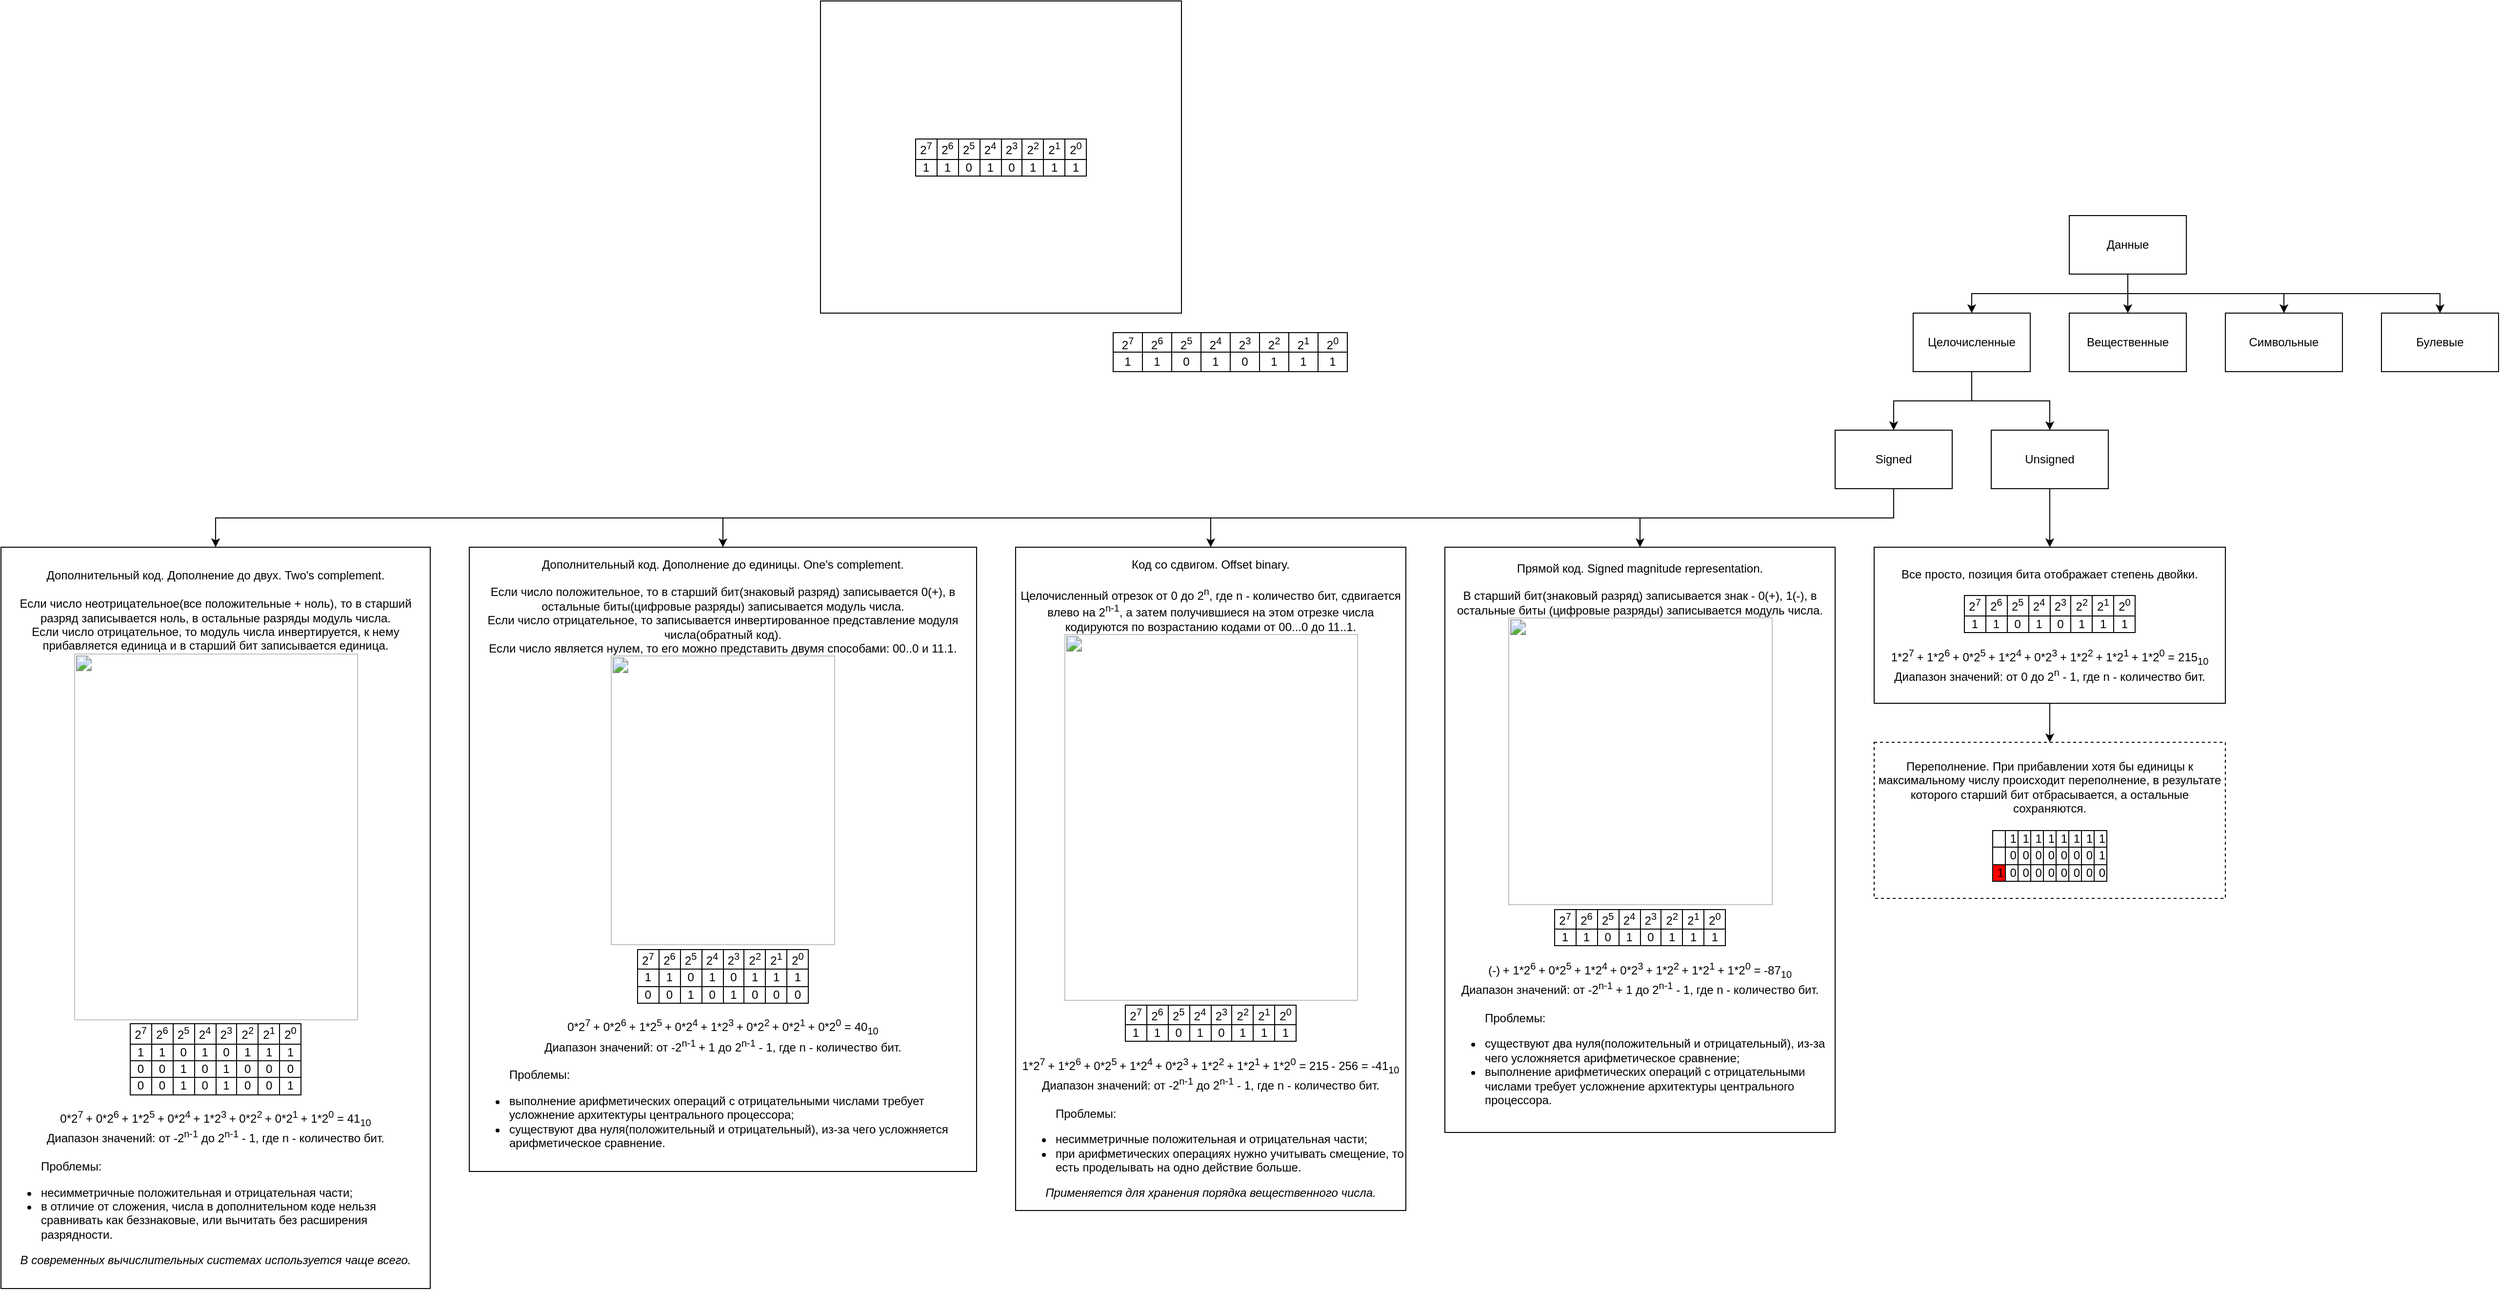 <mxfile version="16.2.4" type="github">
  <diagram id="-oJkVD_7Ih6nB59Dtojz" name="Page-1">
    <mxGraphModel dx="4335" dy="2405" grid="1" gridSize="10" guides="1" tooltips="1" connect="1" arrows="1" fold="1" page="1" pageScale="1" pageWidth="827" pageHeight="1169" math="0" shadow="0">
      <root>
        <mxCell id="0" />
        <mxCell id="1" parent="0" />
        <mxCell id="23fjhvm1wGBGL-yQy7kA-91" style="edgeStyle=orthogonalEdgeStyle;rounded=0;orthogonalLoop=1;jettySize=auto;html=1;exitX=0.5;exitY=1;exitDx=0;exitDy=0;entryX=0.5;entryY=0;entryDx=0;entryDy=0;" edge="1" parent="1" source="23fjhvm1wGBGL-yQy7kA-95" target="23fjhvm1wGBGL-yQy7kA-98">
          <mxGeometry relative="1" as="geometry" />
        </mxCell>
        <mxCell id="23fjhvm1wGBGL-yQy7kA-92" style="edgeStyle=orthogonalEdgeStyle;rounded=0;orthogonalLoop=1;jettySize=auto;html=1;exitX=0.5;exitY=1;exitDx=0;exitDy=0;entryX=0.5;entryY=0;entryDx=0;entryDy=0;" edge="1" parent="1" source="23fjhvm1wGBGL-yQy7kA-95" target="23fjhvm1wGBGL-yQy7kA-99">
          <mxGeometry relative="1" as="geometry" />
        </mxCell>
        <mxCell id="23fjhvm1wGBGL-yQy7kA-93" style="edgeStyle=orthogonalEdgeStyle;rounded=0;orthogonalLoop=1;jettySize=auto;html=1;exitX=0.5;exitY=1;exitDx=0;exitDy=0;entryX=0.5;entryY=0;entryDx=0;entryDy=0;" edge="1" parent="1" source="23fjhvm1wGBGL-yQy7kA-95" target="23fjhvm1wGBGL-yQy7kA-100">
          <mxGeometry relative="1" as="geometry" />
        </mxCell>
        <mxCell id="23fjhvm1wGBGL-yQy7kA-94" style="edgeStyle=orthogonalEdgeStyle;rounded=0;orthogonalLoop=1;jettySize=auto;html=1;exitX=0.5;exitY=1;exitDx=0;exitDy=0;entryX=0.5;entryY=0;entryDx=0;entryDy=0;" edge="1" parent="1" source="23fjhvm1wGBGL-yQy7kA-95" target="23fjhvm1wGBGL-yQy7kA-101">
          <mxGeometry relative="1" as="geometry" />
        </mxCell>
        <mxCell id="23fjhvm1wGBGL-yQy7kA-95" value="Данные" style="rounded=0;whiteSpace=wrap;html=1;" vertex="1" parent="1">
          <mxGeometry x="380" y="40" width="120" height="60" as="geometry" />
        </mxCell>
        <mxCell id="23fjhvm1wGBGL-yQy7kA-96" style="edgeStyle=orthogonalEdgeStyle;rounded=0;orthogonalLoop=1;jettySize=auto;html=1;exitX=0.5;exitY=1;exitDx=0;exitDy=0;entryX=0.5;entryY=0;entryDx=0;entryDy=0;" edge="1" parent="1" source="23fjhvm1wGBGL-yQy7kA-98" target="23fjhvm1wGBGL-yQy7kA-106">
          <mxGeometry relative="1" as="geometry" />
        </mxCell>
        <mxCell id="23fjhvm1wGBGL-yQy7kA-97" style="edgeStyle=orthogonalEdgeStyle;rounded=0;orthogonalLoop=1;jettySize=auto;html=1;exitX=0.5;exitY=1;exitDx=0;exitDy=0;entryX=0.5;entryY=0;entryDx=0;entryDy=0;" edge="1" parent="1" source="23fjhvm1wGBGL-yQy7kA-98" target="23fjhvm1wGBGL-yQy7kA-108">
          <mxGeometry relative="1" as="geometry" />
        </mxCell>
        <mxCell id="23fjhvm1wGBGL-yQy7kA-98" value="Целочисленные" style="rounded=0;whiteSpace=wrap;html=1;" vertex="1" parent="1">
          <mxGeometry x="220" y="140" width="120" height="60" as="geometry" />
        </mxCell>
        <mxCell id="23fjhvm1wGBGL-yQy7kA-99" value="Вещественные" style="rounded=0;whiteSpace=wrap;html=1;" vertex="1" parent="1">
          <mxGeometry x="380" y="140" width="120" height="60" as="geometry" />
        </mxCell>
        <mxCell id="23fjhvm1wGBGL-yQy7kA-100" value="Символьные" style="rounded=0;whiteSpace=wrap;html=1;" vertex="1" parent="1">
          <mxGeometry x="540" y="140" width="120" height="60" as="geometry" />
        </mxCell>
        <mxCell id="23fjhvm1wGBGL-yQy7kA-101" value="Булевые" style="rounded=0;whiteSpace=wrap;html=1;" vertex="1" parent="1">
          <mxGeometry x="700" y="140" width="120" height="60" as="geometry" />
        </mxCell>
        <mxCell id="23fjhvm1wGBGL-yQy7kA-102" style="edgeStyle=orthogonalEdgeStyle;rounded=0;orthogonalLoop=1;jettySize=auto;html=1;exitX=0.5;exitY=1;exitDx=0;exitDy=0;entryX=0.5;entryY=0;entryDx=0;entryDy=0;" edge="1" parent="1" source="23fjhvm1wGBGL-yQy7kA-106" target="23fjhvm1wGBGL-yQy7kA-129">
          <mxGeometry relative="1" as="geometry" />
        </mxCell>
        <mxCell id="23fjhvm1wGBGL-yQy7kA-103" style="edgeStyle=orthogonalEdgeStyle;rounded=0;orthogonalLoop=1;jettySize=auto;html=1;exitX=0.5;exitY=1;exitDx=0;exitDy=0;entryX=0.5;entryY=0;entryDx=0;entryDy=0;" edge="1" parent="1" source="23fjhvm1wGBGL-yQy7kA-106" target="23fjhvm1wGBGL-yQy7kA-132">
          <mxGeometry relative="1" as="geometry" />
        </mxCell>
        <mxCell id="23fjhvm1wGBGL-yQy7kA-104" style="edgeStyle=orthogonalEdgeStyle;rounded=0;orthogonalLoop=1;jettySize=auto;html=1;exitX=0.5;exitY=1;exitDx=0;exitDy=0;entryX=0.5;entryY=0;entryDx=0;entryDy=0;" edge="1" parent="1" source="23fjhvm1wGBGL-yQy7kA-106" target="23fjhvm1wGBGL-yQy7kA-134">
          <mxGeometry relative="1" as="geometry" />
        </mxCell>
        <mxCell id="23fjhvm1wGBGL-yQy7kA-105" style="edgeStyle=orthogonalEdgeStyle;rounded=0;orthogonalLoop=1;jettySize=auto;html=1;exitX=0.5;exitY=1;exitDx=0;exitDy=0;" edge="1" parent="1" source="23fjhvm1wGBGL-yQy7kA-106" target="23fjhvm1wGBGL-yQy7kA-135">
          <mxGeometry relative="1" as="geometry" />
        </mxCell>
        <mxCell id="23fjhvm1wGBGL-yQy7kA-106" value="Signed" style="rounded=0;whiteSpace=wrap;html=1;" vertex="1" parent="1">
          <mxGeometry x="140" y="260" width="120" height="60" as="geometry" />
        </mxCell>
        <mxCell id="23fjhvm1wGBGL-yQy7kA-107" style="edgeStyle=orthogonalEdgeStyle;rounded=0;orthogonalLoop=1;jettySize=auto;html=1;exitX=0.5;exitY=1;exitDx=0;exitDy=0;entryX=0.5;entryY=0;entryDx=0;entryDy=0;" edge="1" parent="1" source="23fjhvm1wGBGL-yQy7kA-108" target="23fjhvm1wGBGL-yQy7kA-131">
          <mxGeometry relative="1" as="geometry" />
        </mxCell>
        <mxCell id="23fjhvm1wGBGL-yQy7kA-108" value="Unsigned" style="rounded=0;whiteSpace=wrap;html=1;" vertex="1" parent="1">
          <mxGeometry x="300" y="260" width="120" height="60" as="geometry" />
        </mxCell>
        <mxCell id="23fjhvm1wGBGL-yQy7kA-109" value="" style="shape=table;html=1;whiteSpace=wrap;startSize=0;container=1;collapsible=0;childLayout=tableLayout;" vertex="1" parent="1">
          <mxGeometry x="-600" y="160" width="240" height="40" as="geometry" />
        </mxCell>
        <mxCell id="23fjhvm1wGBGL-yQy7kA-110" value="" style="shape=tableRow;horizontal=0;startSize=0;swimlaneHead=0;swimlaneBody=0;top=0;left=0;bottom=0;right=0;collapsible=0;dropTarget=0;fillColor=none;points=[[0,0.5],[1,0.5]];portConstraint=eastwest;" vertex="1" parent="23fjhvm1wGBGL-yQy7kA-109">
          <mxGeometry width="240" height="20" as="geometry" />
        </mxCell>
        <mxCell id="23fjhvm1wGBGL-yQy7kA-111" value="&lt;span&gt;2&lt;/span&gt;&lt;sup&gt;7&lt;/sup&gt;" style="shape=partialRectangle;html=1;whiteSpace=wrap;connectable=0;fillColor=none;top=0;left=0;bottom=0;right=0;overflow=hidden;" vertex="1" parent="23fjhvm1wGBGL-yQy7kA-110">
          <mxGeometry width="30" height="20" as="geometry">
            <mxRectangle width="30" height="20" as="alternateBounds" />
          </mxGeometry>
        </mxCell>
        <mxCell id="23fjhvm1wGBGL-yQy7kA-112" value="&lt;span&gt;2&lt;/span&gt;&lt;sup&gt;6&lt;/sup&gt;" style="shape=partialRectangle;html=1;whiteSpace=wrap;connectable=0;fillColor=none;top=0;left=0;bottom=0;right=0;overflow=hidden;" vertex="1" parent="23fjhvm1wGBGL-yQy7kA-110">
          <mxGeometry x="30" width="30" height="20" as="geometry">
            <mxRectangle width="30" height="20" as="alternateBounds" />
          </mxGeometry>
        </mxCell>
        <mxCell id="23fjhvm1wGBGL-yQy7kA-113" value="&lt;span&gt;2&lt;/span&gt;&lt;sup&gt;5&lt;/sup&gt;" style="shape=partialRectangle;html=1;whiteSpace=wrap;connectable=0;fillColor=none;top=0;left=0;bottom=0;right=0;overflow=hidden;" vertex="1" parent="23fjhvm1wGBGL-yQy7kA-110">
          <mxGeometry x="60" width="30" height="20" as="geometry">
            <mxRectangle width="30" height="20" as="alternateBounds" />
          </mxGeometry>
        </mxCell>
        <mxCell id="23fjhvm1wGBGL-yQy7kA-114" value="&lt;span&gt;2&lt;/span&gt;&lt;sup&gt;4&lt;/sup&gt;" style="shape=partialRectangle;html=1;whiteSpace=wrap;connectable=0;fillColor=none;top=0;left=0;bottom=0;right=0;overflow=hidden;" vertex="1" parent="23fjhvm1wGBGL-yQy7kA-110">
          <mxGeometry x="90" width="30" height="20" as="geometry">
            <mxRectangle width="30" height="20" as="alternateBounds" />
          </mxGeometry>
        </mxCell>
        <mxCell id="23fjhvm1wGBGL-yQy7kA-115" value="&lt;span&gt;2&lt;/span&gt;&lt;sup&gt;3&lt;/sup&gt;" style="shape=partialRectangle;html=1;whiteSpace=wrap;connectable=0;fillColor=none;top=0;left=0;bottom=0;right=0;overflow=hidden;" vertex="1" parent="23fjhvm1wGBGL-yQy7kA-110">
          <mxGeometry x="120" width="30" height="20" as="geometry">
            <mxRectangle width="30" height="20" as="alternateBounds" />
          </mxGeometry>
        </mxCell>
        <mxCell id="23fjhvm1wGBGL-yQy7kA-116" value="&lt;span&gt;2&lt;/span&gt;&lt;sup&gt;2&lt;/sup&gt;" style="shape=partialRectangle;html=1;whiteSpace=wrap;connectable=0;fillColor=none;top=0;left=0;bottom=0;right=0;overflow=hidden;" vertex="1" parent="23fjhvm1wGBGL-yQy7kA-110">
          <mxGeometry x="150" width="30" height="20" as="geometry">
            <mxRectangle width="30" height="20" as="alternateBounds" />
          </mxGeometry>
        </mxCell>
        <mxCell id="23fjhvm1wGBGL-yQy7kA-117" value="&lt;span&gt;2&lt;/span&gt;&lt;sup&gt;1&lt;/sup&gt;" style="shape=partialRectangle;html=1;whiteSpace=wrap;connectable=0;fillColor=none;top=0;left=0;bottom=0;right=0;overflow=hidden;" vertex="1" parent="23fjhvm1wGBGL-yQy7kA-110">
          <mxGeometry x="180" width="30" height="20" as="geometry">
            <mxRectangle width="30" height="20" as="alternateBounds" />
          </mxGeometry>
        </mxCell>
        <mxCell id="23fjhvm1wGBGL-yQy7kA-118" value="&lt;span&gt;2&lt;/span&gt;&lt;sup&gt;0&lt;/sup&gt;" style="shape=partialRectangle;html=1;whiteSpace=wrap;connectable=0;fillColor=none;top=0;left=0;bottom=0;right=0;overflow=hidden;" vertex="1" parent="23fjhvm1wGBGL-yQy7kA-110">
          <mxGeometry x="210" width="30" height="20" as="geometry">
            <mxRectangle width="30" height="20" as="alternateBounds" />
          </mxGeometry>
        </mxCell>
        <mxCell id="23fjhvm1wGBGL-yQy7kA-119" value="" style="shape=tableRow;horizontal=0;startSize=0;swimlaneHead=0;swimlaneBody=0;top=0;left=0;bottom=0;right=0;collapsible=0;dropTarget=0;fillColor=none;points=[[0,0.5],[1,0.5]];portConstraint=eastwest;" vertex="1" parent="23fjhvm1wGBGL-yQy7kA-109">
          <mxGeometry y="20" width="240" height="20" as="geometry" />
        </mxCell>
        <mxCell id="23fjhvm1wGBGL-yQy7kA-120" value="1" style="shape=partialRectangle;html=1;whiteSpace=wrap;connectable=0;fillColor=none;top=0;left=0;bottom=0;right=0;overflow=hidden;" vertex="1" parent="23fjhvm1wGBGL-yQy7kA-119">
          <mxGeometry width="30" height="20" as="geometry">
            <mxRectangle width="30" height="20" as="alternateBounds" />
          </mxGeometry>
        </mxCell>
        <mxCell id="23fjhvm1wGBGL-yQy7kA-121" value="1" style="shape=partialRectangle;html=1;whiteSpace=wrap;connectable=0;fillColor=none;top=0;left=0;bottom=0;right=0;overflow=hidden;" vertex="1" parent="23fjhvm1wGBGL-yQy7kA-119">
          <mxGeometry x="30" width="30" height="20" as="geometry">
            <mxRectangle width="30" height="20" as="alternateBounds" />
          </mxGeometry>
        </mxCell>
        <mxCell id="23fjhvm1wGBGL-yQy7kA-122" value="0" style="shape=partialRectangle;html=1;whiteSpace=wrap;connectable=0;fillColor=none;top=0;left=0;bottom=0;right=0;overflow=hidden;" vertex="1" parent="23fjhvm1wGBGL-yQy7kA-119">
          <mxGeometry x="60" width="30" height="20" as="geometry">
            <mxRectangle width="30" height="20" as="alternateBounds" />
          </mxGeometry>
        </mxCell>
        <mxCell id="23fjhvm1wGBGL-yQy7kA-123" value="1" style="shape=partialRectangle;html=1;whiteSpace=wrap;connectable=0;fillColor=none;top=0;left=0;bottom=0;right=0;overflow=hidden;" vertex="1" parent="23fjhvm1wGBGL-yQy7kA-119">
          <mxGeometry x="90" width="30" height="20" as="geometry">
            <mxRectangle width="30" height="20" as="alternateBounds" />
          </mxGeometry>
        </mxCell>
        <mxCell id="23fjhvm1wGBGL-yQy7kA-124" value="0" style="shape=partialRectangle;html=1;whiteSpace=wrap;connectable=0;fillColor=none;top=0;left=0;bottom=0;right=0;overflow=hidden;" vertex="1" parent="23fjhvm1wGBGL-yQy7kA-119">
          <mxGeometry x="120" width="30" height="20" as="geometry">
            <mxRectangle width="30" height="20" as="alternateBounds" />
          </mxGeometry>
        </mxCell>
        <mxCell id="23fjhvm1wGBGL-yQy7kA-125" value="1" style="shape=partialRectangle;html=1;whiteSpace=wrap;connectable=0;fillColor=none;top=0;left=0;bottom=0;right=0;overflow=hidden;" vertex="1" parent="23fjhvm1wGBGL-yQy7kA-119">
          <mxGeometry x="150" width="30" height="20" as="geometry">
            <mxRectangle width="30" height="20" as="alternateBounds" />
          </mxGeometry>
        </mxCell>
        <mxCell id="23fjhvm1wGBGL-yQy7kA-126" value="1" style="shape=partialRectangle;html=1;whiteSpace=wrap;connectable=0;fillColor=none;top=0;left=0;bottom=0;right=0;overflow=hidden;" vertex="1" parent="23fjhvm1wGBGL-yQy7kA-119">
          <mxGeometry x="180" width="30" height="20" as="geometry">
            <mxRectangle width="30" height="20" as="alternateBounds" />
          </mxGeometry>
        </mxCell>
        <mxCell id="23fjhvm1wGBGL-yQy7kA-127" value="1" style="shape=partialRectangle;html=1;whiteSpace=wrap;connectable=0;fillColor=none;top=0;left=0;bottom=0;right=0;overflow=hidden;" vertex="1" parent="23fjhvm1wGBGL-yQy7kA-119">
          <mxGeometry x="210" width="30" height="20" as="geometry">
            <mxRectangle width="30" height="20" as="alternateBounds" />
          </mxGeometry>
        </mxCell>
        <mxCell id="23fjhvm1wGBGL-yQy7kA-128" value="&lt;table border=&quot;1&quot; style=&quot;border: 1px solid rgb(0 , 0 , 0) ; border-collapse: collapse&quot; align=&quot;center&quot;&gt;&lt;tbody&gt;&lt;tr&gt;&lt;td&gt;&amp;nbsp;2&lt;sup&gt;7&lt;/sup&gt;&amp;nbsp;&lt;br&gt;&lt;/td&gt;&lt;td&gt;&amp;nbsp;2&lt;sup&gt;6&lt;/sup&gt;&amp;nbsp;&lt;br&gt;&lt;/td&gt;&lt;td&gt;&amp;nbsp;2&lt;sup&gt;5&lt;/sup&gt;&amp;nbsp;&lt;br&gt;&lt;/td&gt;&lt;td&gt;&amp;nbsp;2&lt;sup&gt;4&lt;/sup&gt;&amp;nbsp;&lt;br&gt;&lt;/td&gt;&lt;td&gt;&amp;nbsp;2&lt;sup&gt;3&lt;/sup&gt;&amp;nbsp;&lt;br&gt;&lt;/td&gt;&lt;td&gt;&amp;nbsp;2&lt;sup&gt;2&lt;/sup&gt;&amp;nbsp;&lt;br&gt;&lt;/td&gt;&lt;td&gt;&amp;nbsp;2&lt;sup&gt;1&lt;/sup&gt;&amp;nbsp;&lt;br&gt;&lt;/td&gt;&lt;td&gt;&amp;nbsp;2&lt;sup&gt;0&lt;/sup&gt;&amp;nbsp;&lt;br&gt;&lt;/td&gt;&lt;/tr&gt;&lt;tr&gt;&lt;td&gt;1&lt;/td&gt;&lt;td&gt;1&lt;/td&gt;&lt;td&gt;0&lt;/td&gt;&lt;td&gt;1&lt;/td&gt;&lt;td&gt;0&lt;/td&gt;&lt;td&gt;1&lt;/td&gt;&lt;td&gt;1&lt;/td&gt;&lt;td&gt;1&lt;/td&gt;&lt;/tr&gt;&lt;/tbody&gt;&lt;/table&gt;" style="whiteSpace=wrap;html=1;" vertex="1" parent="1">
          <mxGeometry x="-900" y="-180" width="370" height="320" as="geometry" />
        </mxCell>
        <mxCell id="23fjhvm1wGBGL-yQy7kA-129" value="Прямой код. Signed magnitude representation.&lt;br&gt;&lt;br&gt;В старший бит(знаковый разряд) записывается знак - 0(+), 1(-), в остальные биты (цифровые разряды) записывается модуль числа.&lt;br&gt;&lt;img src=&quot;https://neerc.ifmo.ru/wiki/images/3/3c/Представление_двоичных_чисел_в_прямом_коде.jpg&quot; width=&quot;271&quot; height=&quot;295&quot;&gt;&lt;br&gt;&lt;table border=&quot;1&quot; style=&quot;border: 1px solid rgb(0 , 0 , 0) ; border-collapse: collapse&quot; align=&quot;center&quot;&gt;&lt;tbody&gt;&lt;tr&gt;&lt;td&gt;&amp;nbsp;2&lt;sup&gt;7&lt;/sup&gt;&amp;nbsp;&lt;br&gt;&lt;/td&gt;&lt;td&gt;&amp;nbsp;2&lt;sup&gt;6&lt;/sup&gt;&amp;nbsp;&lt;br&gt;&lt;/td&gt;&lt;td&gt;&amp;nbsp;2&lt;sup&gt;5&lt;/sup&gt;&amp;nbsp;&lt;br&gt;&lt;/td&gt;&lt;td&gt;&amp;nbsp;2&lt;sup&gt;4&lt;/sup&gt;&amp;nbsp;&lt;br&gt;&lt;/td&gt;&lt;td&gt;&amp;nbsp;2&lt;sup&gt;3&lt;/sup&gt;&amp;nbsp;&lt;br&gt;&lt;/td&gt;&lt;td&gt;&amp;nbsp;2&lt;sup&gt;2&lt;/sup&gt;&amp;nbsp;&lt;br&gt;&lt;/td&gt;&lt;td&gt;&amp;nbsp;2&lt;sup&gt;1&lt;/sup&gt;&amp;nbsp;&lt;br&gt;&lt;/td&gt;&lt;td&gt;&amp;nbsp;2&lt;sup&gt;0&lt;/sup&gt;&amp;nbsp;&lt;br&gt;&lt;/td&gt;&lt;/tr&gt;&lt;tr&gt;&lt;td&gt;1&lt;/td&gt;&lt;td&gt;1&lt;/td&gt;&lt;td&gt;0&lt;/td&gt;&lt;td&gt;1&lt;/td&gt;&lt;td&gt;0&lt;/td&gt;&lt;td&gt;1&lt;/td&gt;&lt;td&gt;1&lt;/td&gt;&lt;td&gt;1&lt;/td&gt;&lt;/tr&gt;&lt;/tbody&gt;&lt;/table&gt;&lt;br&gt;(-)&lt;sup&gt;&amp;nbsp;&lt;/sup&gt;+ 1*2&lt;sup&gt;6&amp;nbsp;&lt;/sup&gt;+ 0*2&lt;sup&gt;5&amp;nbsp;&lt;/sup&gt;+ 1*2&lt;sup&gt;4&amp;nbsp;&lt;/sup&gt;+ 0*2&lt;sup&gt;3&amp;nbsp;&lt;/sup&gt;+ 1*2&lt;sup&gt;2&amp;nbsp;&lt;/sup&gt;+ 1*2&lt;sup&gt;1&amp;nbsp;&lt;/sup&gt;+ 1*2&lt;sup&gt;0&lt;/sup&gt;&amp;nbsp;= -87&lt;sub&gt;10&lt;/sub&gt;&lt;br&gt;Диапазон значений: от -2&lt;sup&gt;n-1&lt;/sup&gt;&amp;nbsp;+ 1 до&amp;nbsp;2&lt;sup&gt;n-1&lt;/sup&gt;&amp;nbsp;- 1, где n - количество бит.&lt;br&gt;&lt;br&gt;&lt;blockquote style=&quot;margin: 0px 0px 0px 40px ; border: none ; padding: 0px&quot;&gt;&lt;div style=&quot;text-align: left&quot;&gt;Проблемы:&lt;/div&gt;&lt;/blockquote&gt;&lt;div style=&quot;text-align: left&quot;&gt;&lt;ul&gt;&lt;li&gt;существуют два нуля(положительный и отрицательный), из-за чего усложняется арифметическое сравнение;&lt;/li&gt;&lt;li&gt;выполнение арифметических операций с отрицательными числами требует усложнение архитектуры центрального процессора.&lt;/li&gt;&lt;/ul&gt;&lt;/div&gt;" style="whiteSpace=wrap;html=1;" vertex="1" parent="1">
          <mxGeometry x="-260" y="380" width="400" height="600" as="geometry" />
        </mxCell>
        <mxCell id="23fjhvm1wGBGL-yQy7kA-130" style="edgeStyle=orthogonalEdgeStyle;rounded=0;orthogonalLoop=1;jettySize=auto;html=1;exitX=0.5;exitY=1;exitDx=0;exitDy=0;entryX=0.5;entryY=0;entryDx=0;entryDy=0;" edge="1" parent="1" source="23fjhvm1wGBGL-yQy7kA-131" target="23fjhvm1wGBGL-yQy7kA-133">
          <mxGeometry relative="1" as="geometry" />
        </mxCell>
        <mxCell id="23fjhvm1wGBGL-yQy7kA-131" value="Все просто, позиция бита отображает степень двойки.&lt;br&gt;&lt;br&gt;&lt;table border=&quot;1&quot; style=&quot;border: 1px solid rgb(0 , 0 , 0) ; border-collapse: collapse&quot; align=&quot;center&quot;&gt;&lt;tbody&gt;&lt;tr&gt;&lt;td&gt;&amp;nbsp;2&lt;sup&gt;7&lt;/sup&gt;&amp;nbsp;&lt;br&gt;&lt;/td&gt;&lt;td&gt;&amp;nbsp;2&lt;sup&gt;6&lt;/sup&gt;&amp;nbsp;&lt;br&gt;&lt;/td&gt;&lt;td&gt;&amp;nbsp;2&lt;sup&gt;5&lt;/sup&gt;&amp;nbsp;&lt;br&gt;&lt;/td&gt;&lt;td&gt;&amp;nbsp;2&lt;sup&gt;4&lt;/sup&gt;&amp;nbsp;&lt;br&gt;&lt;/td&gt;&lt;td&gt;&amp;nbsp;2&lt;sup&gt;3&lt;/sup&gt;&amp;nbsp;&lt;br&gt;&lt;/td&gt;&lt;td&gt;&amp;nbsp;2&lt;sup&gt;2&lt;/sup&gt;&amp;nbsp;&lt;br&gt;&lt;/td&gt;&lt;td&gt;&amp;nbsp;2&lt;sup&gt;1&lt;/sup&gt;&amp;nbsp;&lt;br&gt;&lt;/td&gt;&lt;td&gt;&amp;nbsp;2&lt;sup&gt;0&lt;/sup&gt;&amp;nbsp;&lt;br&gt;&lt;/td&gt;&lt;/tr&gt;&lt;tr&gt;&lt;td&gt;1&lt;/td&gt;&lt;td&gt;1&lt;/td&gt;&lt;td&gt;0&lt;/td&gt;&lt;td&gt;1&lt;/td&gt;&lt;td&gt;0&lt;/td&gt;&lt;td&gt;1&lt;/td&gt;&lt;td&gt;1&lt;/td&gt;&lt;td&gt;1&lt;/td&gt;&lt;/tr&gt;&lt;/tbody&gt;&lt;/table&gt;&lt;br&gt;1*2&lt;sup&gt;7&amp;nbsp;&lt;/sup&gt;+ 1*2&lt;sup&gt;6&amp;nbsp;&lt;/sup&gt;+ 0*2&lt;sup&gt;5&amp;nbsp;&lt;/sup&gt;+ 1*2&lt;sup&gt;4&amp;nbsp;&lt;/sup&gt;+ 0*2&lt;sup&gt;3&amp;nbsp;&lt;/sup&gt;+ 1*2&lt;sup&gt;2&amp;nbsp;&lt;/sup&gt;+ 1*2&lt;sup&gt;1&amp;nbsp;&lt;/sup&gt;+ 1*2&lt;sup&gt;0&lt;/sup&gt;&amp;nbsp;= 215&lt;sub&gt;10&lt;/sub&gt;&lt;br&gt;Диапазон значений: от 0 до 2&lt;sup&gt;n&lt;/sup&gt;&amp;nbsp;- 1, где n - количество бит." style="whiteSpace=wrap;html=1;" vertex="1" parent="1">
          <mxGeometry x="180" y="380" width="360" height="160" as="geometry" />
        </mxCell>
        <mxCell id="23fjhvm1wGBGL-yQy7kA-132" value="Код со сдвигом. Offset binary.&lt;br&gt;&lt;br&gt;Целочисленный отрезок от 0 до 2&lt;sup&gt;n&lt;/sup&gt;, где n - количество бит, сдвигается влево на 2&lt;sup&gt;n-1&lt;/sup&gt;, а затем получившиеся на этом отрезке числа кодируются по возрастанию кодами от 00...0 до 11..1.&lt;br&gt;&lt;img src=&quot;https://neerc.ifmo.ru/wiki/images/4/46/Представление_двоичных_чисел_в_коде_со_сдвигом.jpg&quot; width=&quot;301&quot; height=&quot;376&quot;&gt;&lt;br&gt;&lt;table border=&quot;1&quot; style=&quot;border: 1px solid rgb(0 , 0 , 0) ; border-collapse: collapse&quot; align=&quot;center&quot;&gt;&lt;tbody&gt;&lt;tr&gt;&lt;td&gt;&amp;nbsp;2&lt;sup&gt;7&lt;/sup&gt;&amp;nbsp;&lt;br&gt;&lt;/td&gt;&lt;td&gt;&amp;nbsp;2&lt;sup&gt;6&lt;/sup&gt;&amp;nbsp;&lt;br&gt;&lt;/td&gt;&lt;td&gt;&amp;nbsp;2&lt;sup&gt;5&lt;/sup&gt;&amp;nbsp;&lt;br&gt;&lt;/td&gt;&lt;td&gt;&amp;nbsp;2&lt;sup&gt;4&lt;/sup&gt;&amp;nbsp;&lt;br&gt;&lt;/td&gt;&lt;td&gt;&amp;nbsp;2&lt;sup&gt;3&lt;/sup&gt;&amp;nbsp;&lt;br&gt;&lt;/td&gt;&lt;td&gt;&amp;nbsp;2&lt;sup&gt;2&lt;/sup&gt;&amp;nbsp;&lt;br&gt;&lt;/td&gt;&lt;td&gt;&amp;nbsp;2&lt;sup&gt;1&lt;/sup&gt;&amp;nbsp;&lt;br&gt;&lt;/td&gt;&lt;td&gt;&amp;nbsp;2&lt;sup&gt;0&lt;/sup&gt;&amp;nbsp;&lt;br&gt;&lt;/td&gt;&lt;/tr&gt;&lt;tr&gt;&lt;td&gt;1&lt;/td&gt;&lt;td&gt;1&lt;/td&gt;&lt;td&gt;0&lt;/td&gt;&lt;td&gt;1&lt;/td&gt;&lt;td&gt;0&lt;/td&gt;&lt;td&gt;1&lt;/td&gt;&lt;td&gt;1&lt;/td&gt;&lt;td&gt;1&lt;br&gt;&lt;/td&gt;&lt;/tr&gt;&lt;/tbody&gt;&lt;/table&gt;&lt;br&gt;1*2&lt;sup&gt;7&amp;nbsp;&lt;/sup&gt;+ 1*2&lt;sup&gt;6&amp;nbsp;&lt;/sup&gt;+ 0*2&lt;sup&gt;5&amp;nbsp;&lt;/sup&gt;+ 1*2&lt;sup&gt;4&amp;nbsp;&lt;/sup&gt;+ 0*2&lt;sup&gt;3&amp;nbsp;&lt;/sup&gt;+ 1*2&lt;sup&gt;2&amp;nbsp;&lt;/sup&gt;+ 1*2&lt;sup&gt;1&amp;nbsp;&lt;/sup&gt;+ 1*2&lt;sup&gt;0&lt;/sup&gt;&amp;nbsp;= 215&lt;sup&gt;&amp;nbsp;&lt;/sup&gt;- 256 = -41&lt;sub&gt;10&lt;/sub&gt;&lt;br&gt;Диапазон значений: от -2&lt;sup&gt;n-1&lt;/sup&gt;&amp;nbsp;до&amp;nbsp;2&lt;sup&gt;n-1&lt;/sup&gt;&amp;nbsp;- 1, где n - количество бит.&lt;br&gt;&lt;br&gt;&lt;blockquote style=&quot;margin: 0 0 0 40px ; border: none ; padding: 0px&quot;&gt;&lt;div style=&quot;text-align: left&quot;&gt;Проблемы:&lt;/div&gt;&lt;/blockquote&gt;&lt;span style=&quot;text-align: left&quot;&gt;&lt;ul&gt;&lt;li&gt;несимметричные положительная и отрицательная части;&lt;/li&gt;&lt;li&gt;при арифметических операциях нужно учитывать смещение, то есть проделывать на одно действие больше.&lt;/li&gt;&lt;/ul&gt;&lt;i&gt;Применяется для хранения порядка вещественного числа.&lt;/i&gt;&lt;br&gt;&lt;/span&gt;" style="whiteSpace=wrap;html=1;" vertex="1" parent="1">
          <mxGeometry x="-700" y="380" width="400" height="680" as="geometry" />
        </mxCell>
        <mxCell id="23fjhvm1wGBGL-yQy7kA-133" value="&lt;span&gt;Переполнение. При прибавлении хотя бы единицы к максимальному числу происходит переполнение, в результате которого старший бит отбрасывается, а остальные сохраняются.&lt;/span&gt;&lt;br&gt;&lt;br&gt;&lt;table border=&quot;1&quot; align=&quot;center&quot; style=&quot;border: 1px solid rgb(0 , 0 , 0) ; border-collapse: collapse&quot;&gt;&lt;tbody&gt;&lt;tr&gt;&lt;td&gt;&lt;br&gt;&lt;/td&gt;&lt;td&gt;&amp;nbsp;1&lt;/td&gt;&lt;td&gt;&amp;nbsp;1&lt;/td&gt;&lt;td&gt;&amp;nbsp;1&lt;/td&gt;&lt;td&gt;&amp;nbsp;1&lt;/td&gt;&lt;td&gt;&amp;nbsp;1&lt;/td&gt;&lt;td&gt;&amp;nbsp;1&lt;/td&gt;&lt;td&gt;&amp;nbsp;1&lt;/td&gt;&lt;td&gt;&amp;nbsp;1&lt;/td&gt;&lt;/tr&gt;&lt;tr&gt;&lt;td&gt;&lt;br&gt;&lt;/td&gt;&lt;td&gt;&amp;nbsp;0&lt;/td&gt;&lt;td&gt;&amp;nbsp;0&lt;/td&gt;&lt;td&gt;&amp;nbsp;0&lt;/td&gt;&lt;td&gt;&amp;nbsp;0&lt;/td&gt;&lt;td&gt;&amp;nbsp;0&lt;/td&gt;&lt;td&gt;&amp;nbsp;0&lt;/td&gt;&lt;td&gt;&amp;nbsp;0&lt;/td&gt;&lt;td&gt;&amp;nbsp;1&lt;/td&gt;&lt;/tr&gt;&lt;tr&gt;&lt;td style=&quot;background-color: rgb(255 , 0 , 0)&quot;&gt;&amp;nbsp;1&lt;/td&gt;&lt;td&gt;&amp;nbsp;0&lt;/td&gt;&lt;td&gt;&amp;nbsp;0&lt;/td&gt;&lt;td&gt;&amp;nbsp;0&lt;/td&gt;&lt;td&gt;&amp;nbsp;0&lt;/td&gt;&lt;td&gt;&amp;nbsp;0&lt;/td&gt;&lt;td&gt;&amp;nbsp;0&lt;/td&gt;&lt;td&gt;&amp;nbsp;0&lt;/td&gt;&lt;td&gt;&amp;nbsp;0&lt;/td&gt;&lt;/tr&gt;&lt;/tbody&gt;&lt;/table&gt;" style="whiteSpace=wrap;html=1;dashed=1;" vertex="1" parent="1">
          <mxGeometry x="180" y="580" width="360" height="160" as="geometry" />
        </mxCell>
        <mxCell id="23fjhvm1wGBGL-yQy7kA-134" value="Дополнительный код. Дополнение до единицы. One&#39;s complement.&lt;br&gt;&lt;br&gt;Если число положительное, то в старший бит(знаковый разряд) записывается 0(+), в остальные биты(цифровые разряды) записывается модуль числа.&lt;br&gt;Если число отрицательное, то записывается инвертированное представление модуля числа(обратный код).&lt;br&gt;Если число является нулем, то его можно представить двумя способами: 00..0 и 11.1.&lt;br&gt;&lt;img src=&quot;https://neerc.ifmo.ru/wiki/images/8/86/Представление_чисел_дополнением_до_единицы.jpg&quot; width=&quot;230&quot; height=&quot;297&quot;&gt;&lt;br&gt;&lt;table border=&quot;1&quot; style=&quot;border: 1px solid rgb(0 , 0 , 0) ; border-collapse: collapse&quot; align=&quot;center&quot;&gt;&lt;tbody&gt;&lt;tr&gt;&lt;td&gt;&amp;nbsp;2&lt;sup&gt;7&lt;/sup&gt;&amp;nbsp;&lt;br&gt;&lt;/td&gt;&lt;td&gt;&amp;nbsp;2&lt;sup&gt;6&lt;/sup&gt;&amp;nbsp;&lt;br&gt;&lt;/td&gt;&lt;td&gt;&amp;nbsp;2&lt;sup&gt;5&lt;/sup&gt;&amp;nbsp;&lt;br&gt;&lt;/td&gt;&lt;td&gt;&amp;nbsp;2&lt;sup&gt;4&lt;/sup&gt;&amp;nbsp;&lt;br&gt;&lt;/td&gt;&lt;td&gt;&amp;nbsp;2&lt;sup&gt;3&lt;/sup&gt;&amp;nbsp;&lt;br&gt;&lt;/td&gt;&lt;td&gt;&amp;nbsp;2&lt;sup&gt;2&lt;/sup&gt;&amp;nbsp;&lt;br&gt;&lt;/td&gt;&lt;td&gt;&amp;nbsp;2&lt;sup&gt;1&lt;/sup&gt;&amp;nbsp;&lt;br&gt;&lt;/td&gt;&lt;td&gt;&amp;nbsp;2&lt;sup&gt;0&lt;/sup&gt;&amp;nbsp;&lt;br&gt;&lt;/td&gt;&lt;/tr&gt;&lt;tr&gt;&lt;td&gt;1&lt;/td&gt;&lt;td&gt;1&lt;/td&gt;&lt;td&gt;0&lt;/td&gt;&lt;td&gt;1&lt;/td&gt;&lt;td&gt;0&lt;/td&gt;&lt;td&gt;1&lt;/td&gt;&lt;td&gt;1&lt;/td&gt;&lt;td&gt;1&lt;/td&gt;&lt;/tr&gt;&lt;tr&gt;&lt;td&gt;0&lt;/td&gt;&lt;td&gt;0&lt;/td&gt;&lt;td&gt;1&lt;/td&gt;&lt;td&gt;0&lt;/td&gt;&lt;td&gt;1&lt;/td&gt;&lt;td&gt;0&lt;/td&gt;&lt;td&gt;0&lt;/td&gt;&lt;td&gt;0&lt;/td&gt;&lt;/tr&gt;&lt;/tbody&gt;&lt;/table&gt;&lt;br&gt;0*2&lt;sup&gt;7&amp;nbsp;&lt;/sup&gt;+ 0*2&lt;sup&gt;6&amp;nbsp;&lt;/sup&gt;+ 1*2&lt;sup&gt;5&amp;nbsp;&lt;/sup&gt;+ 0*2&lt;sup&gt;4&amp;nbsp;&lt;/sup&gt;+ 1*2&lt;sup&gt;3&amp;nbsp;&lt;/sup&gt;+ 0*2&lt;sup&gt;2&amp;nbsp;&lt;/sup&gt;+ 0*2&lt;sup&gt;1&amp;nbsp;&lt;/sup&gt;+ 0*2&lt;sup&gt;0&lt;/sup&gt;&amp;nbsp;= 40&lt;sub&gt;10&lt;/sub&gt;&lt;br&gt;Диапазон значений: от -2&lt;sup&gt;n-1&amp;nbsp;&lt;/sup&gt;+ 1&amp;nbsp;до&amp;nbsp;2&lt;sup&gt;n-1&lt;/sup&gt;&amp;nbsp;- 1, где n - количество бит.&lt;br&gt;&lt;br&gt;&lt;blockquote style=&quot;margin: 0 0 0 40px ; border: none ; padding: 0px&quot;&gt;&lt;div style=&quot;text-align: left&quot;&gt;&lt;div style=&quot;text-align: left&quot;&gt;Проблемы:&lt;/div&gt;&lt;/div&gt;&lt;/blockquote&gt;&lt;span style=&quot;text-align: left&quot;&gt;&lt;ul&gt;&lt;li&gt;выполнение арифметических операций с отрицательными числами требует усложнение архитектуры центрального процессора;&lt;br&gt;&lt;/li&gt;&lt;li&gt;существуют два нуля(положительный и отрицательный), из-за чего усложняется арифметическое сравнение.&lt;/li&gt;&lt;/ul&gt;&lt;/span&gt;" style="whiteSpace=wrap;html=1;" vertex="1" parent="1">
          <mxGeometry x="-1260" y="380" width="520" height="640" as="geometry" />
        </mxCell>
        <mxCell id="23fjhvm1wGBGL-yQy7kA-135" value="Дополнительный код. Дополнение до двух. Two&#39;s complement.&lt;br&gt;&lt;br&gt;Если число неотрицательное(все положительные + ноль), то в старший разряд записывается ноль, в остальные разряды модуль числа.&lt;br&gt;Если число отрицательное, то модуль числа инвертируется, к нему прибавляется единица и в старший бит записывается единица.&lt;br&gt;&lt;img src=&quot;https://neerc.ifmo.ru/wiki/images/d/dd/Представление_двоичных_чисел_в_дополнительном_коде.jpg&quot; width=&quot;291&quot; height=&quot;376&quot;&gt;&lt;br&gt;&lt;table border=&quot;1&quot; style=&quot;border: 1px solid rgb(0 , 0 , 0) ; border-collapse: collapse&quot; align=&quot;center&quot;&gt;&lt;tbody&gt;&lt;tr&gt;&lt;td&gt;&amp;nbsp;2&lt;sup&gt;7&lt;/sup&gt;&amp;nbsp;&lt;br&gt;&lt;/td&gt;&lt;td&gt;&amp;nbsp;2&lt;sup&gt;6&lt;/sup&gt;&amp;nbsp;&lt;br&gt;&lt;/td&gt;&lt;td&gt;&amp;nbsp;2&lt;sup&gt;5&lt;/sup&gt;&amp;nbsp;&lt;br&gt;&lt;/td&gt;&lt;td&gt;&amp;nbsp;2&lt;sup&gt;4&lt;/sup&gt;&amp;nbsp;&lt;br&gt;&lt;/td&gt;&lt;td&gt;&amp;nbsp;2&lt;sup&gt;3&lt;/sup&gt;&amp;nbsp;&lt;br&gt;&lt;/td&gt;&lt;td&gt;&amp;nbsp;2&lt;sup&gt;2&lt;/sup&gt;&amp;nbsp;&lt;br&gt;&lt;/td&gt;&lt;td&gt;&amp;nbsp;2&lt;sup&gt;1&lt;/sup&gt;&amp;nbsp;&lt;br&gt;&lt;/td&gt;&lt;td&gt;&amp;nbsp;2&lt;sup&gt;0&lt;/sup&gt;&amp;nbsp;&lt;br&gt;&lt;/td&gt;&lt;/tr&gt;&lt;tr&gt;&lt;td&gt;1&lt;/td&gt;&lt;td&gt;1&lt;/td&gt;&lt;td&gt;0&lt;/td&gt;&lt;td&gt;1&lt;/td&gt;&lt;td&gt;0&lt;/td&gt;&lt;td&gt;1&lt;/td&gt;&lt;td&gt;1&lt;/td&gt;&lt;td&gt;1&lt;/td&gt;&lt;/tr&gt;&lt;tr&gt;&lt;td&gt;0&lt;/td&gt;&lt;td&gt;0&lt;/td&gt;&lt;td&gt;1&lt;/td&gt;&lt;td&gt;0&lt;/td&gt;&lt;td&gt;1&lt;/td&gt;&lt;td&gt;0&lt;/td&gt;&lt;td&gt;0&lt;/td&gt;&lt;td&gt;0&lt;/td&gt;&lt;/tr&gt;&lt;tr&gt;&lt;td&gt;0&lt;/td&gt;&lt;td&gt;0&lt;/td&gt;&lt;td&gt;1&lt;/td&gt;&lt;td&gt;0&lt;/td&gt;&lt;td&gt;1&lt;/td&gt;&lt;td&gt;0&lt;/td&gt;&lt;td&gt;0&lt;/td&gt;&lt;td&gt;1&lt;/td&gt;&lt;/tr&gt;&lt;/tbody&gt;&lt;/table&gt;&lt;br&gt;0*2&lt;sup&gt;7&amp;nbsp;&lt;/sup&gt;+ 0*2&lt;sup&gt;6&amp;nbsp;&lt;/sup&gt;+ 1*2&lt;sup&gt;5&amp;nbsp;&lt;/sup&gt;+ 0*2&lt;sup&gt;4&amp;nbsp;&lt;/sup&gt;+ 1*2&lt;sup&gt;3&amp;nbsp;&lt;/sup&gt;+ 0*2&lt;sup&gt;2&amp;nbsp;&lt;/sup&gt;+ 0*2&lt;sup&gt;1&amp;nbsp;&lt;/sup&gt;+ 1*2&lt;sup&gt;0&lt;/sup&gt;&amp;nbsp;= 41&lt;sub&gt;10&lt;/sub&gt;&lt;br&gt;Диапазон значений: от -2&lt;sup&gt;n-1&lt;/sup&gt;&amp;nbsp;до&amp;nbsp;2&lt;sup&gt;n-1&lt;/sup&gt;&amp;nbsp;- 1, где n - количество бит.&lt;br&gt;&lt;br&gt;&lt;blockquote style=&quot;margin: 0px 0px 0px 40px ; border: none ; padding: 0px&quot;&gt;&lt;div style=&quot;text-align: left&quot;&gt;Проблемы:&lt;/div&gt;&lt;/blockquote&gt;&lt;span style=&quot;text-align: left&quot;&gt;&lt;ul&gt;&lt;li&gt;несимметричные положительная и отрицательная части;&lt;/li&gt;&lt;li&gt;в отличие от сложения, числа в дополнительном коде нельзя сравнивать как беззнаковые, или вычитать без расширения разрядности.&lt;/li&gt;&lt;/ul&gt;&lt;i&gt;В современных вычислительных системах используется чаще всего.&lt;/i&gt;&lt;br&gt;&lt;/span&gt;" style="whiteSpace=wrap;html=1;" vertex="1" parent="1">
          <mxGeometry x="-1740" y="380" width="440" height="760" as="geometry" />
        </mxCell>
      </root>
    </mxGraphModel>
  </diagram>
</mxfile>

